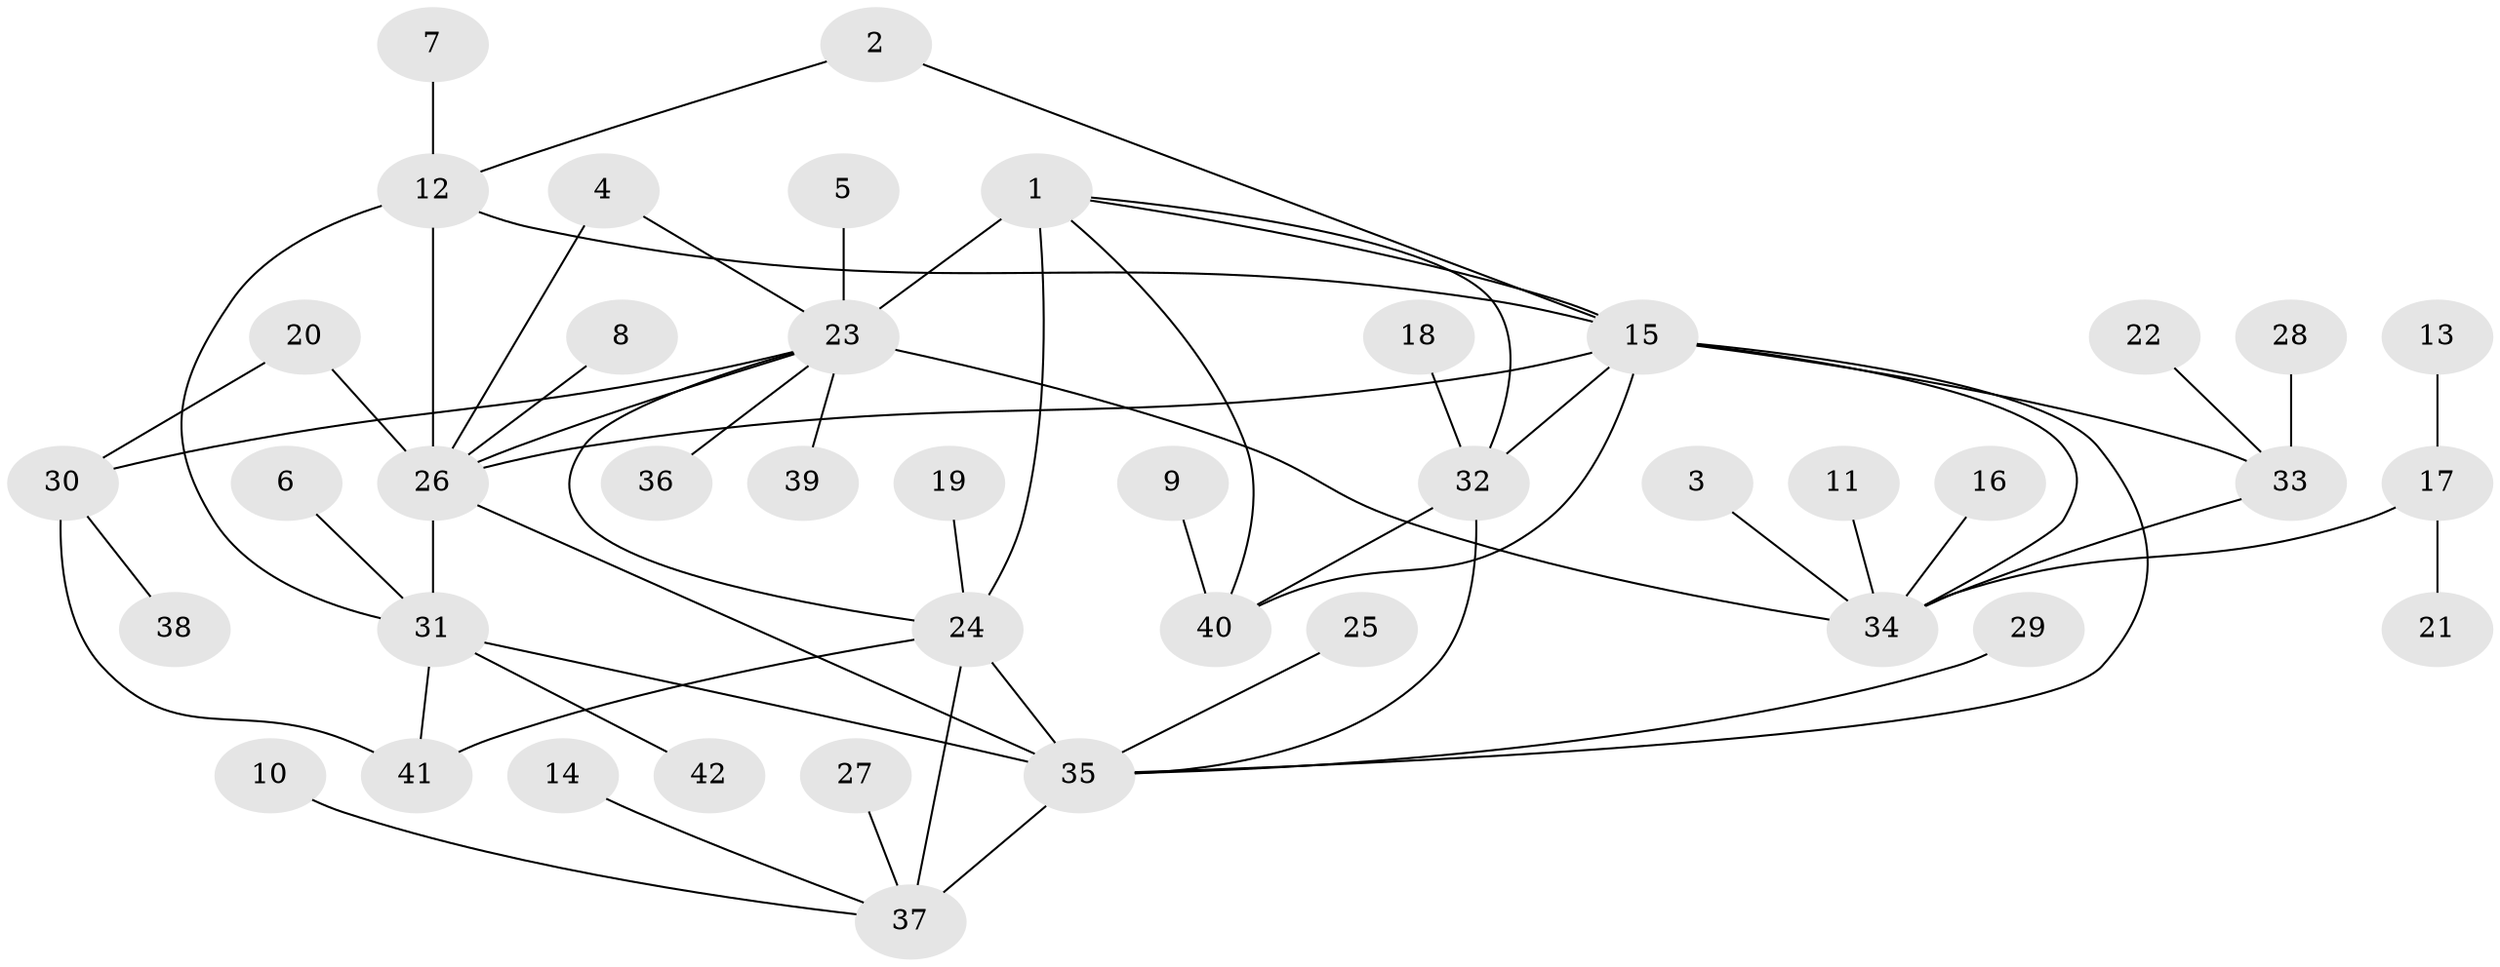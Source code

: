 // original degree distribution, {5: 0.03614457831325301, 4: 0.04819277108433735, 11: 0.024096385542168676, 8: 0.060240963855421686, 9: 0.012048192771084338, 3: 0.04819277108433735, 6: 0.060240963855421686, 7: 0.012048192771084338, 2: 0.1566265060240964, 1: 0.5421686746987951}
// Generated by graph-tools (version 1.1) at 2025/26/03/09/25 03:26:40]
// undirected, 42 vertices, 60 edges
graph export_dot {
graph [start="1"]
  node [color=gray90,style=filled];
  1;
  2;
  3;
  4;
  5;
  6;
  7;
  8;
  9;
  10;
  11;
  12;
  13;
  14;
  15;
  16;
  17;
  18;
  19;
  20;
  21;
  22;
  23;
  24;
  25;
  26;
  27;
  28;
  29;
  30;
  31;
  32;
  33;
  34;
  35;
  36;
  37;
  38;
  39;
  40;
  41;
  42;
  1 -- 15 [weight=1.0];
  1 -- 23 [weight=4.0];
  1 -- 24 [weight=1.0];
  1 -- 32 [weight=1.0];
  1 -- 40 [weight=1.0];
  2 -- 12 [weight=1.0];
  2 -- 15 [weight=1.0];
  3 -- 34 [weight=1.0];
  4 -- 23 [weight=1.0];
  4 -- 26 [weight=1.0];
  5 -- 23 [weight=1.0];
  6 -- 31 [weight=1.0];
  7 -- 12 [weight=1.0];
  8 -- 26 [weight=1.0];
  9 -- 40 [weight=1.0];
  10 -- 37 [weight=1.0];
  11 -- 34 [weight=1.0];
  12 -- 15 [weight=1.0];
  12 -- 26 [weight=2.0];
  12 -- 31 [weight=1.0];
  13 -- 17 [weight=1.0];
  14 -- 37 [weight=1.0];
  15 -- 26 [weight=1.0];
  15 -- 32 [weight=1.0];
  15 -- 33 [weight=2.0];
  15 -- 34 [weight=1.0];
  15 -- 35 [weight=1.0];
  15 -- 40 [weight=1.0];
  16 -- 34 [weight=1.0];
  17 -- 21 [weight=1.0];
  17 -- 34 [weight=1.0];
  18 -- 32 [weight=1.0];
  19 -- 24 [weight=1.0];
  20 -- 26 [weight=1.0];
  20 -- 30 [weight=1.0];
  22 -- 33 [weight=1.0];
  23 -- 24 [weight=1.0];
  23 -- 26 [weight=1.0];
  23 -- 30 [weight=1.0];
  23 -- 34 [weight=2.0];
  23 -- 36 [weight=1.0];
  23 -- 39 [weight=1.0];
  24 -- 35 [weight=2.0];
  24 -- 37 [weight=1.0];
  24 -- 41 [weight=1.0];
  25 -- 35 [weight=1.0];
  26 -- 31 [weight=2.0];
  26 -- 35 [weight=1.0];
  27 -- 37 [weight=1.0];
  28 -- 33 [weight=1.0];
  29 -- 35 [weight=1.0];
  30 -- 38 [weight=1.0];
  30 -- 41 [weight=1.0];
  31 -- 35 [weight=1.0];
  31 -- 41 [weight=1.0];
  31 -- 42 [weight=1.0];
  32 -- 35 [weight=1.0];
  32 -- 40 [weight=1.0];
  33 -- 34 [weight=2.0];
  35 -- 37 [weight=2.0];
}
